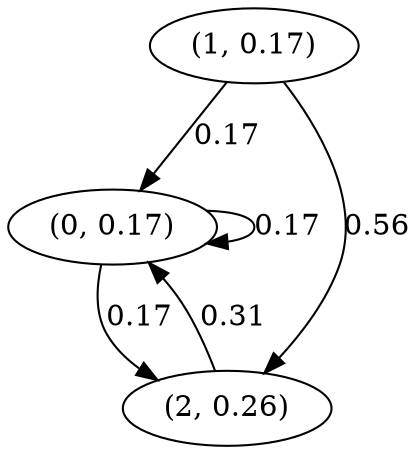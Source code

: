 digraph {
    0 [ label = "(0, 0.17)" ]
    1 [ label = "(1, 0.17)" ]
    2 [ label = "(2, 0.26)" ]
    0 -> 0 [ label = "0.17" ]
    1 -> 0 [ label = "0.17" ]
    2 -> 0 [ label = "0.31" ]
    0 -> 2 [ label = "0.17" ]
    1 -> 2 [ label = "0.56" ]
}

